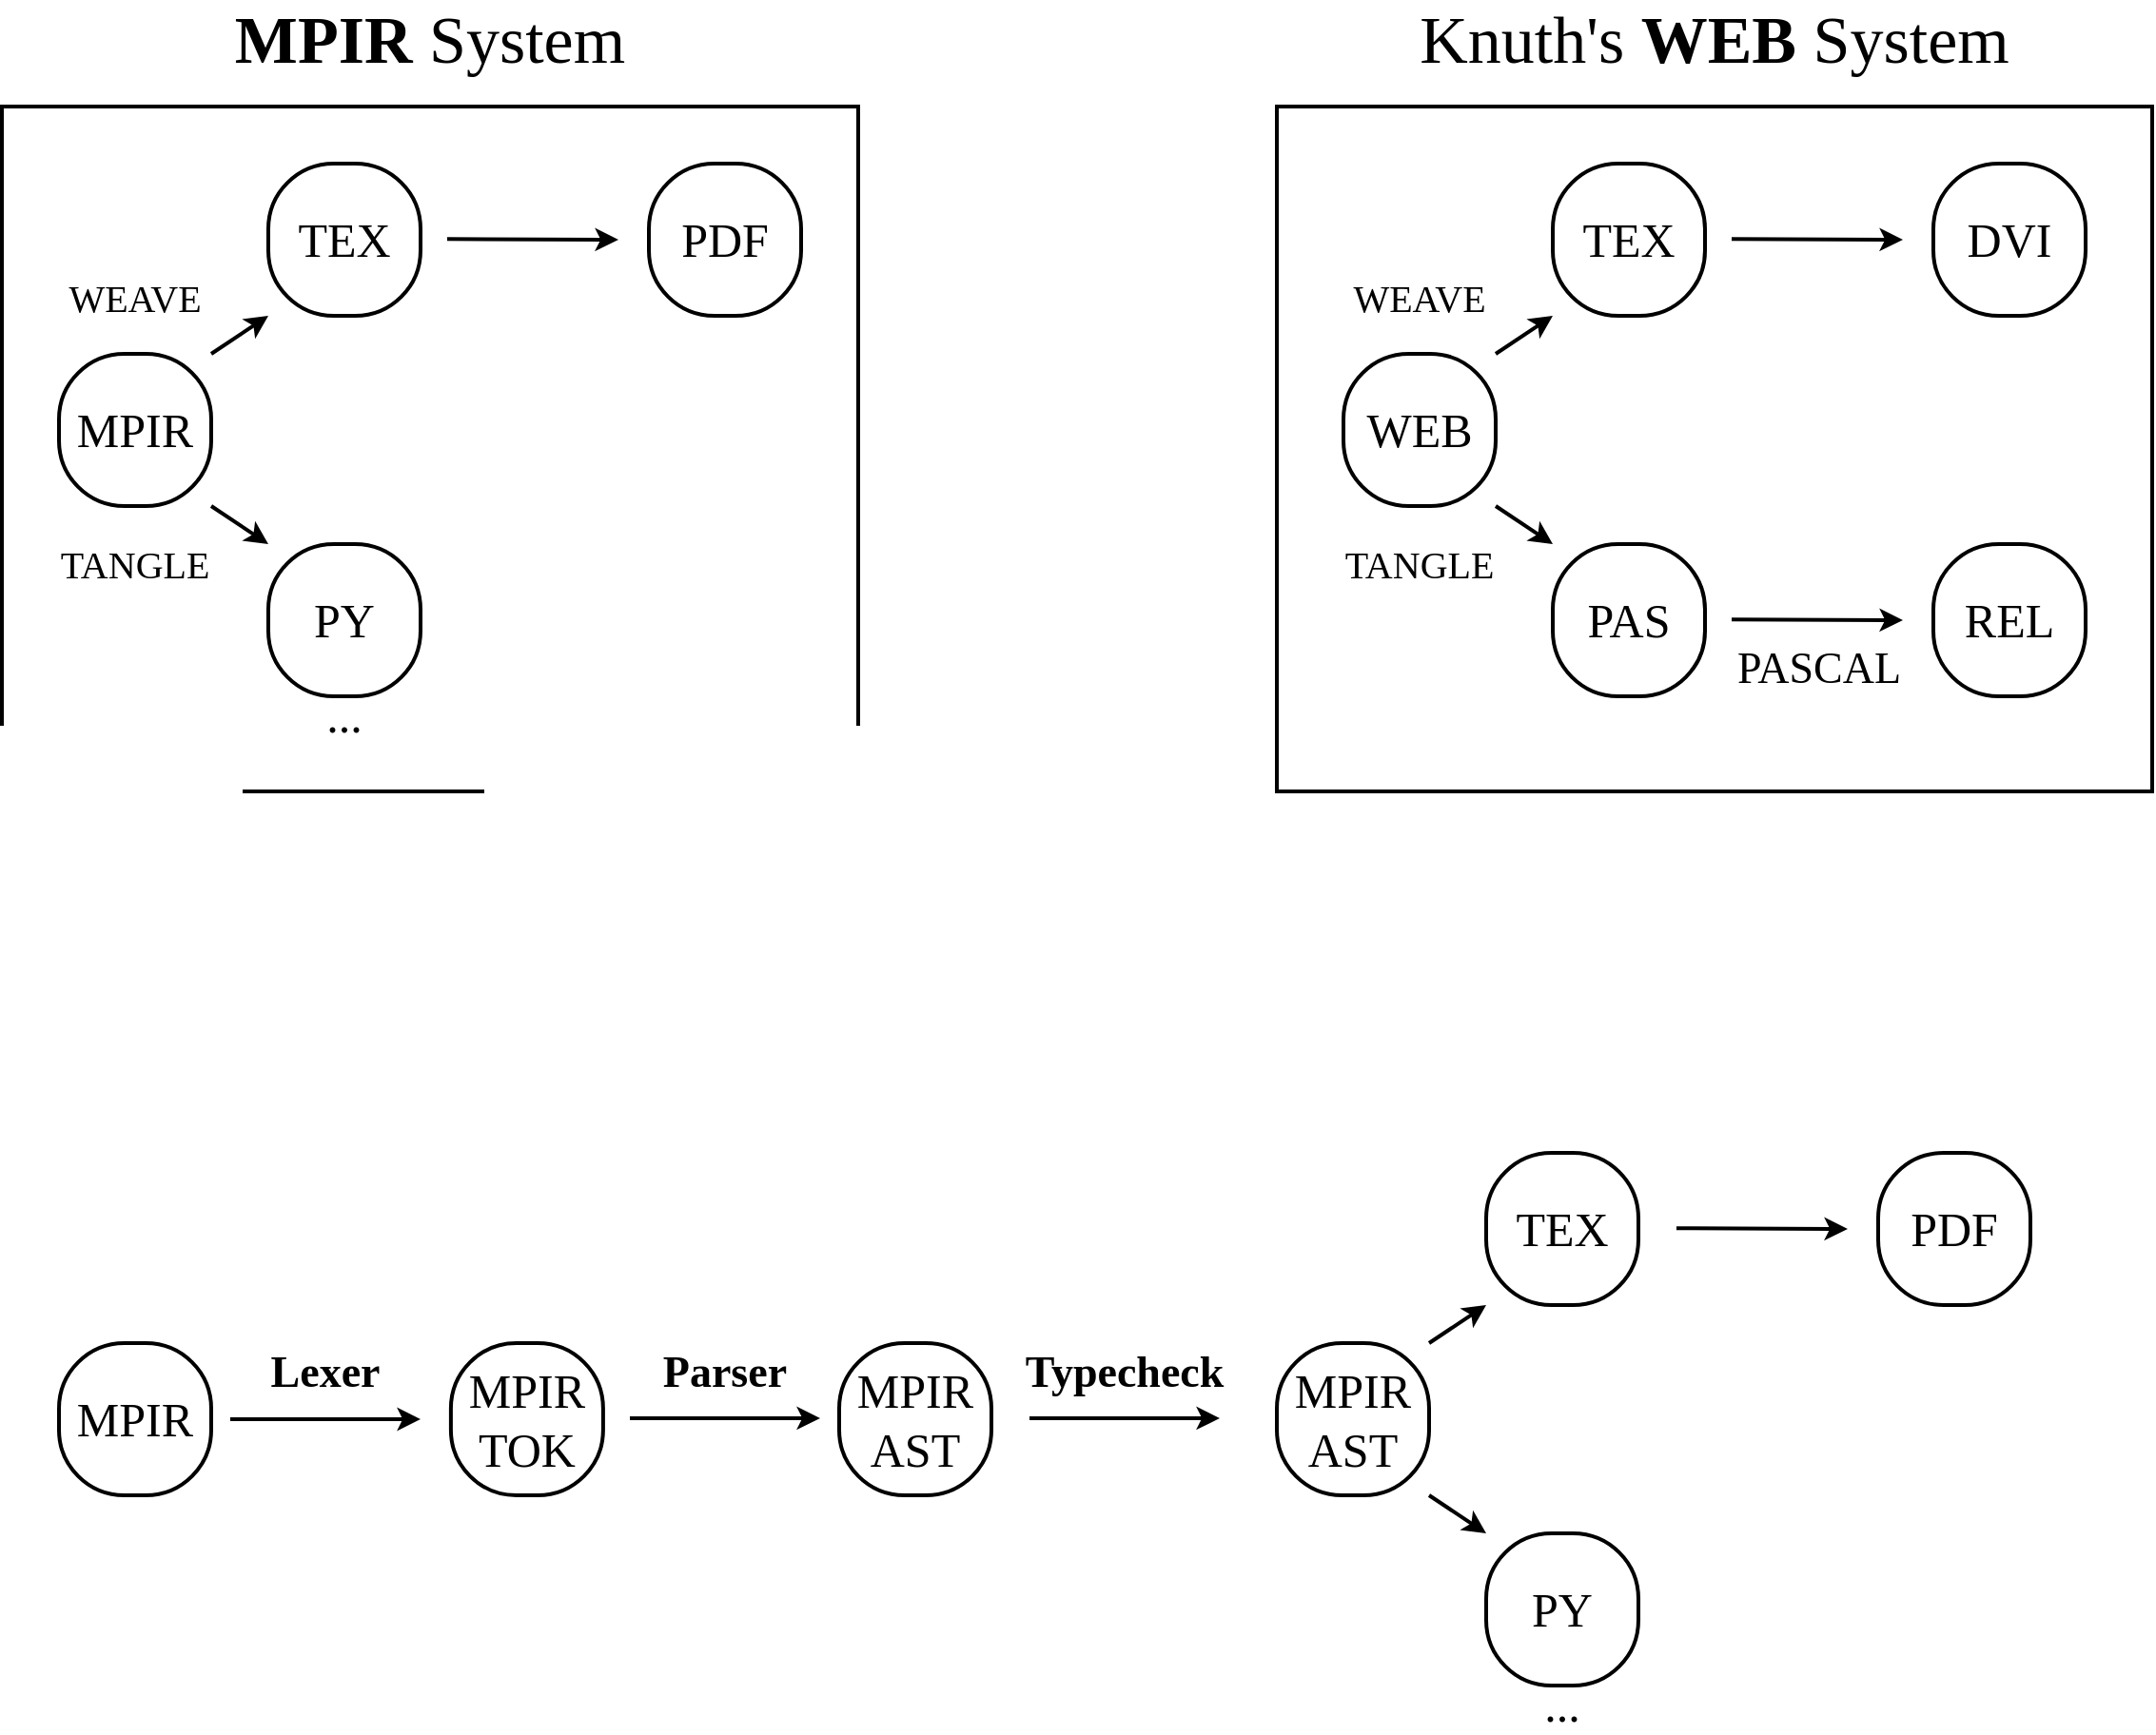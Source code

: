 <mxfile version="20.3.0" type="device"><diagram id="OL9gNWEDaynX6WzCiAtc" name="Page-1"><mxGraphModel dx="1318" dy="832" grid="1" gridSize="10" guides="1" tooltips="1" connect="1" arrows="1" fold="1" page="1" pageScale="1" pageWidth="827" pageHeight="1169" math="0" shadow="0"><root><mxCell id="0"/><mxCell id="1" parent="0"/><mxCell id="7xXu4-sdQAxt8LPvcEpA-49" value="" style="rounded=0;whiteSpace=wrap;html=1;strokeWidth=2;fontFamily=CMU Typewriter Text;fontSize=55;" vertex="1" parent="1"><mxGeometry x="760" y="150" width="460" height="360" as="geometry"/></mxCell><mxCell id="7xXu4-sdQAxt8LPvcEpA-48" value="" style="rounded=0;whiteSpace=wrap;html=1;strokeWidth=2;fontFamily=CMU Typewriter Text;fontSize=55;" vertex="1" parent="1"><mxGeometry x="90" y="150" width="450" height="360" as="geometry"/></mxCell><mxCell id="7xXu4-sdQAxt8LPvcEpA-7" value="&lt;font style=&quot;font-size: 25px;&quot; face=&quot;CMU Typewriter Text&quot;&gt;&lt;span style=&quot;font-size: 25px;&quot;&gt;MPIR&lt;/span&gt;&lt;/font&gt;" style="rounded=1;whiteSpace=wrap;html=1;arcSize=43;fontSize=25;fontStyle=0;strokeWidth=2;" vertex="1" parent="1"><mxGeometry x="120" y="280" width="80" height="80" as="geometry"/></mxCell><mxCell id="7xXu4-sdQAxt8LPvcEpA-8" value="&lt;font style=&quot;font-size: 25px;&quot; face=&quot;CMU Typewriter Text&quot;&gt;&lt;span style=&quot;font-size: 25px;&quot;&gt;TEX&lt;/span&gt;&lt;/font&gt;" style="rounded=1;whiteSpace=wrap;html=1;arcSize=43;fontSize=25;fontStyle=0;strokeWidth=2;" vertex="1" parent="1"><mxGeometry x="230" y="180" width="80" height="80" as="geometry"/></mxCell><mxCell id="7xXu4-sdQAxt8LPvcEpA-9" value="&lt;font style=&quot;font-size: 25px;&quot; face=&quot;CMU Typewriter Text&quot;&gt;&lt;span style=&quot;font-size: 25px;&quot;&gt;PY&lt;/span&gt;&lt;/font&gt;" style="rounded=1;whiteSpace=wrap;html=1;arcSize=43;fontSize=25;fontStyle=0;strokeWidth=2;" vertex="1" parent="1"><mxGeometry x="230" y="380" width="80" height="80" as="geometry"/></mxCell><mxCell id="7xXu4-sdQAxt8LPvcEpA-10" value="&lt;font style=&quot;font-size: 25px;&quot; face=&quot;CMU Typewriter Text&quot;&gt;&lt;span style=&quot;font-size: 25px;&quot;&gt;PDF&lt;/span&gt;&lt;/font&gt;" style="rounded=1;whiteSpace=wrap;html=1;arcSize=43;fontSize=25;fontStyle=0;strokeWidth=2;" vertex="1" parent="1"><mxGeometry x="430" y="180" width="80" height="80" as="geometry"/></mxCell><mxCell id="7xXu4-sdQAxt8LPvcEpA-12" value="" style="endArrow=classic;html=1;rounded=0;fontFamily=CMU Typewriter Text;fontSize=25;strokeWidth=2;" edge="1" parent="1"><mxGeometry width="50" height="50" relative="1" as="geometry"><mxPoint x="200" y="280" as="sourcePoint"/><mxPoint x="230" y="260" as="targetPoint"/></mxGeometry></mxCell><mxCell id="7xXu4-sdQAxt8LPvcEpA-14" value="" style="endArrow=classic;html=1;rounded=0;fontFamily=CMU Typewriter Text;fontSize=36;strokeWidth=2;" edge="1" parent="1"><mxGeometry width="50" height="50" relative="1" as="geometry"><mxPoint x="200" y="360" as="sourcePoint"/><mxPoint x="230" y="380" as="targetPoint"/></mxGeometry></mxCell><mxCell id="7xXu4-sdQAxt8LPvcEpA-15" value="" style="endArrow=classic;html=1;rounded=0;fontFamily=CMU Typewriter Text;fontSize=25;strokeWidth=2;" edge="1" parent="1"><mxGeometry width="50" height="50" relative="1" as="geometry"><mxPoint x="324" y="219.62" as="sourcePoint"/><mxPoint x="414" y="220" as="targetPoint"/></mxGeometry></mxCell><mxCell id="7xXu4-sdQAxt8LPvcEpA-17" value="" style="shape=image;verticalLabelPosition=bottom;labelBackgroundColor=default;verticalAlign=top;aspect=fixed;imageAspect=0;image=https://upload.wikimedia.org/wikipedia/commons/thumb/9/92/LaTeX_logo.svg/2560px-LaTeX_logo.svg.png;" vertex="1" parent="1"><mxGeometry x="330" y="185" width="71.89" height="30" as="geometry"/></mxCell><mxCell id="7xXu4-sdQAxt8LPvcEpA-18" value="..." style="text;html=1;strokeColor=none;fillColor=none;align=center;verticalAlign=middle;whiteSpace=wrap;rounded=0;fontFamily=CMU Typewriter Text;fontSize=25;" vertex="1" parent="1"><mxGeometry x="230" y="460" width="80" height="20" as="geometry"/></mxCell><mxCell id="7xXu4-sdQAxt8LPvcEpA-19" value="WEAVE" style="text;html=1;strokeColor=none;fillColor=none;align=center;verticalAlign=middle;whiteSpace=wrap;rounded=0;fontFamily=CMU Typewriter Text;fontSize=20;" vertex="1" parent="1"><mxGeometry x="130" y="240" width="60" height="20" as="geometry"/></mxCell><mxCell id="7xXu4-sdQAxt8LPvcEpA-20" value="TANGLE" style="text;html=1;strokeColor=none;fillColor=none;align=center;verticalAlign=middle;whiteSpace=wrap;rounded=0;fontFamily=CMU Typewriter Text;fontSize=20;" vertex="1" parent="1"><mxGeometry x="130" y="380" width="60" height="20" as="geometry"/></mxCell><mxCell id="7xXu4-sdQAxt8LPvcEpA-23" value="&lt;font style=&quot;font-size: 25px;&quot; face=&quot;CMU Typewriter Text&quot;&gt;&lt;span style=&quot;font-size: 25px;&quot;&gt;WEB&lt;/span&gt;&lt;/font&gt;" style="rounded=1;whiteSpace=wrap;html=1;arcSize=43;fontSize=25;fontStyle=0;strokeWidth=2;" vertex="1" parent="1"><mxGeometry x="795" y="280" width="80" height="80" as="geometry"/></mxCell><mxCell id="7xXu4-sdQAxt8LPvcEpA-24" value="&lt;font style=&quot;font-size: 25px;&quot; face=&quot;CMU Typewriter Text&quot;&gt;&lt;span style=&quot;font-size: 25px;&quot;&gt;TEX&lt;/span&gt;&lt;/font&gt;" style="rounded=1;whiteSpace=wrap;html=1;arcSize=43;fontSize=25;fontStyle=0;strokeWidth=2;" vertex="1" parent="1"><mxGeometry x="905" y="180" width="80" height="80" as="geometry"/></mxCell><mxCell id="7xXu4-sdQAxt8LPvcEpA-25" value="&lt;font style=&quot;font-size: 25px;&quot; face=&quot;CMU Typewriter Text&quot;&gt;&lt;span style=&quot;font-size: 25px;&quot;&gt;PAS&lt;/span&gt;&lt;/font&gt;" style="rounded=1;whiteSpace=wrap;html=1;arcSize=43;fontSize=25;fontStyle=0;strokeWidth=2;" vertex="1" parent="1"><mxGeometry x="905" y="380" width="80" height="80" as="geometry"/></mxCell><mxCell id="7xXu4-sdQAxt8LPvcEpA-26" value="&lt;font style=&quot;font-size: 25px;&quot; face=&quot;CMU Typewriter Text&quot;&gt;&lt;span style=&quot;font-size: 25px;&quot;&gt;DVI&lt;/span&gt;&lt;/font&gt;" style="rounded=1;whiteSpace=wrap;html=1;arcSize=43;fontSize=25;fontStyle=0;strokeWidth=2;" vertex="1" parent="1"><mxGeometry x="1105" y="180" width="80" height="80" as="geometry"/></mxCell><mxCell id="7xXu4-sdQAxt8LPvcEpA-27" value="" style="endArrow=classic;html=1;rounded=0;fontFamily=CMU Typewriter Text;fontSize=25;strokeWidth=2;" edge="1" parent="1"><mxGeometry width="50" height="50" relative="1" as="geometry"><mxPoint x="875" y="280" as="sourcePoint"/><mxPoint x="905" y="260" as="targetPoint"/></mxGeometry></mxCell><mxCell id="7xXu4-sdQAxt8LPvcEpA-28" value="" style="endArrow=classic;html=1;rounded=0;fontFamily=CMU Typewriter Text;fontSize=36;strokeWidth=2;" edge="1" parent="1"><mxGeometry width="50" height="50" relative="1" as="geometry"><mxPoint x="875" y="360" as="sourcePoint"/><mxPoint x="905" y="380" as="targetPoint"/></mxGeometry></mxCell><mxCell id="7xXu4-sdQAxt8LPvcEpA-29" value="" style="endArrow=classic;html=1;rounded=0;fontFamily=CMU Typewriter Text;fontSize=25;strokeWidth=2;" edge="1" parent="1"><mxGeometry width="50" height="50" relative="1" as="geometry"><mxPoint x="999" y="219.62" as="sourcePoint"/><mxPoint x="1089" y="220" as="targetPoint"/></mxGeometry></mxCell><mxCell id="7xXu4-sdQAxt8LPvcEpA-32" value="WEAVE" style="text;html=1;strokeColor=none;fillColor=none;align=center;verticalAlign=middle;whiteSpace=wrap;rounded=0;fontFamily=CMU Typewriter Text;fontSize=20;" vertex="1" parent="1"><mxGeometry x="805" y="240" width="60" height="20" as="geometry"/></mxCell><mxCell id="7xXu4-sdQAxt8LPvcEpA-33" value="TANGLE" style="text;html=1;strokeColor=none;fillColor=none;align=center;verticalAlign=middle;whiteSpace=wrap;rounded=0;fontFamily=CMU Typewriter Text;fontSize=20;" vertex="1" parent="1"><mxGeometry x="805" y="380" width="60" height="20" as="geometry"/></mxCell><mxCell id="7xXu4-sdQAxt8LPvcEpA-34" value="" style="shape=image;verticalLabelPosition=bottom;labelBackgroundColor=default;verticalAlign=top;aspect=fixed;imageAspect=0;image=https://upload.wikimedia.org/wikipedia/commons/thumb/6/68/TeX_logo.svg/2560px-TeX_logo.svg.png;" vertex="1" parent="1"><mxGeometry x="1015" y="180" width="52.35" height="30" as="geometry"/></mxCell><mxCell id="7xXu4-sdQAxt8LPvcEpA-35" value="&lt;font style=&quot;font-size: 25px;&quot; face=&quot;CMU Typewriter Text&quot;&gt;&lt;span style=&quot;font-size: 25px;&quot;&gt;REL&lt;/span&gt;&lt;/font&gt;" style="rounded=1;whiteSpace=wrap;html=1;arcSize=43;fontSize=25;fontStyle=0;strokeWidth=2;" vertex="1" parent="1"><mxGeometry x="1105" y="380" width="80" height="80" as="geometry"/></mxCell><mxCell id="7xXu4-sdQAxt8LPvcEpA-36" value="" style="endArrow=classic;html=1;rounded=0;fontFamily=CMU Typewriter Text;fontSize=25;strokeWidth=2;" edge="1" parent="1"><mxGeometry width="50" height="50" relative="1" as="geometry"><mxPoint x="999.0" y="419.62" as="sourcePoint"/><mxPoint x="1089" y="420" as="targetPoint"/></mxGeometry></mxCell><mxCell id="7xXu4-sdQAxt8LPvcEpA-38" value="&lt;font face=&quot;CMU Serif Bold&quot; style=&quot;font-size: 23px;&quot;&gt;PASCAL&lt;/font&gt;" style="text;html=1;strokeColor=none;fillColor=none;align=center;verticalAlign=middle;whiteSpace=wrap;rounded=0;fontFamily=CMU Typewriter Text;fontSize=23;" vertex="1" parent="1"><mxGeometry x="985" y="435" width="120" height="20" as="geometry"/></mxCell><mxCell id="7xXu4-sdQAxt8LPvcEpA-51" value="&lt;b&gt;MPIR &lt;/b&gt;System" style="text;html=1;strokeColor=none;fillColor=none;align=center;verticalAlign=middle;whiteSpace=wrap;rounded=0;strokeWidth=2;fontFamily=CMU Serif;fontSize=35;" vertex="1" parent="1"><mxGeometry x="90" y="100" width="450" height="30" as="geometry"/></mxCell><mxCell id="7xXu4-sdQAxt8LPvcEpA-52" value="Knuth's &lt;b&gt;WEB&lt;/b&gt; System" style="text;html=1;strokeColor=none;fillColor=none;align=center;verticalAlign=middle;whiteSpace=wrap;rounded=0;strokeWidth=2;fontFamily=CMU Serif;fontSize=35;" vertex="1" parent="1"><mxGeometry x="760" y="100" width="460" height="30" as="geometry"/></mxCell><mxCell id="7xXu4-sdQAxt8LPvcEpA-54" value="&lt;font style=&quot;font-size: 25px;&quot; face=&quot;CMU Typewriter Text&quot;&gt;&lt;span style=&quot;font-size: 25px;&quot;&gt;MPIR&lt;/span&gt;&lt;/font&gt;" style="rounded=1;whiteSpace=wrap;html=1;arcSize=43;fontSize=25;fontStyle=0;strokeWidth=2;" vertex="1" parent="1"><mxGeometry x="120" y="800" width="80" height="80" as="geometry"/></mxCell><mxCell id="7xXu4-sdQAxt8LPvcEpA-55" value="&lt;font face=&quot;CMU Typewriter Text&quot;&gt;MPIR&lt;br&gt;TOK&lt;br&gt;&lt;/font&gt;" style="rounded=1;whiteSpace=wrap;html=1;arcSize=43;fontSize=25;fontStyle=0;strokeWidth=2;spacing=0;spacingBottom=0;" vertex="1" parent="1"><mxGeometry x="325.95" y="800" width="80" height="80" as="geometry"/></mxCell><mxCell id="7xXu4-sdQAxt8LPvcEpA-56" value="&lt;font face=&quot;CMU Typewriter Text&quot;&gt;MPIR&lt;br&gt;AST&lt;br&gt;&lt;/font&gt;" style="rounded=1;whiteSpace=wrap;html=1;arcSize=43;fontSize=25;fontStyle=0;strokeWidth=2;" vertex="1" parent="1"><mxGeometry x="530" y="800" width="80" height="80" as="geometry"/></mxCell><mxCell id="7xXu4-sdQAxt8LPvcEpA-57" value="" style="endArrow=classic;html=1;rounded=0;strokeWidth=2;fontFamily=CMU Serif;fontSize=21;" edge="1" parent="1"><mxGeometry width="50" height="50" relative="1" as="geometry"><mxPoint x="210" y="840" as="sourcePoint"/><mxPoint x="310" y="840" as="targetPoint"/></mxGeometry></mxCell><mxCell id="7xXu4-sdQAxt8LPvcEpA-58" value="" style="endArrow=classic;html=1;rounded=0;strokeWidth=2;fontFamily=CMU Serif;fontSize=21;" edge="1" parent="1"><mxGeometry width="50" height="50" relative="1" as="geometry"><mxPoint x="420" y="839.44" as="sourcePoint"/><mxPoint x="520" y="839.44" as="targetPoint"/></mxGeometry></mxCell><mxCell id="7xXu4-sdQAxt8LPvcEpA-59" value="Lexer" style="text;html=1;strokeColor=none;fillColor=none;align=center;verticalAlign=middle;whiteSpace=wrap;rounded=0;strokeWidth=2;fontFamily=CMU Serif;fontSize=23;fontStyle=1" vertex="1" parent="1"><mxGeometry x="210" y="800" width="100" height="30" as="geometry"/></mxCell><mxCell id="7xXu4-sdQAxt8LPvcEpA-60" value="Parser" style="text;html=1;strokeColor=none;fillColor=none;align=center;verticalAlign=middle;whiteSpace=wrap;rounded=0;strokeWidth=2;fontFamily=CMU Serif;fontSize=23;fontStyle=1" vertex="1" parent="1"><mxGeometry x="420" y="800" width="100" height="30" as="geometry"/></mxCell><mxCell id="7xXu4-sdQAxt8LPvcEpA-61" value="" style="endArrow=classic;html=1;rounded=0;strokeWidth=2;fontFamily=CMU Serif;fontSize=21;" edge="1" parent="1"><mxGeometry width="50" height="50" relative="1" as="geometry"><mxPoint x="630" y="839.44" as="sourcePoint"/><mxPoint x="730" y="839.44" as="targetPoint"/></mxGeometry></mxCell><mxCell id="7xXu4-sdQAxt8LPvcEpA-62" value="Typecheck" style="text;html=1;strokeColor=none;fillColor=none;align=center;verticalAlign=middle;whiteSpace=wrap;rounded=0;strokeWidth=2;fontFamily=CMU Serif;fontSize=23;fontStyle=1" vertex="1" parent="1"><mxGeometry x="630" y="800" width="100" height="30" as="geometry"/></mxCell><mxCell id="7xXu4-sdQAxt8LPvcEpA-63" value="&lt;font face=&quot;CMU Typewriter Text&quot;&gt;MPIR&lt;br&gt;AST&lt;br&gt;&lt;/font&gt;" style="rounded=1;whiteSpace=wrap;html=1;arcSize=43;fontSize=25;fontStyle=0;strokeWidth=2;" vertex="1" parent="1"><mxGeometry x="760" y="800" width="80" height="80" as="geometry"/></mxCell><mxCell id="7xXu4-sdQAxt8LPvcEpA-65" value="&lt;font style=&quot;font-size: 25px;&quot; face=&quot;CMU Typewriter Text&quot;&gt;&lt;span style=&quot;font-size: 25px;&quot;&gt;TEX&lt;/span&gt;&lt;/font&gt;" style="rounded=1;whiteSpace=wrap;html=1;arcSize=43;fontSize=25;fontStyle=0;strokeWidth=2;" vertex="1" parent="1"><mxGeometry x="870" y="700" width="80" height="80" as="geometry"/></mxCell><mxCell id="7xXu4-sdQAxt8LPvcEpA-66" value="&lt;font style=&quot;font-size: 25px;&quot; face=&quot;CMU Typewriter Text&quot;&gt;&lt;span style=&quot;font-size: 25px;&quot;&gt;PY&lt;/span&gt;&lt;/font&gt;" style="rounded=1;whiteSpace=wrap;html=1;arcSize=43;fontSize=25;fontStyle=0;strokeWidth=2;" vertex="1" parent="1"><mxGeometry x="870" y="900" width="80" height="80" as="geometry"/></mxCell><mxCell id="7xXu4-sdQAxt8LPvcEpA-67" value="" style="endArrow=classic;html=1;rounded=0;fontFamily=CMU Typewriter Text;fontSize=25;strokeWidth=2;" edge="1" parent="1"><mxGeometry width="50" height="50" relative="1" as="geometry"><mxPoint x="840" y="800" as="sourcePoint"/><mxPoint x="870" y="780" as="targetPoint"/></mxGeometry></mxCell><mxCell id="7xXu4-sdQAxt8LPvcEpA-68" value="" style="endArrow=classic;html=1;rounded=0;fontFamily=CMU Typewriter Text;fontSize=36;strokeWidth=2;" edge="1" parent="1"><mxGeometry width="50" height="50" relative="1" as="geometry"><mxPoint x="840" y="880" as="sourcePoint"/><mxPoint x="870" y="900" as="targetPoint"/></mxGeometry></mxCell><mxCell id="7xXu4-sdQAxt8LPvcEpA-69" value="&lt;font style=&quot;font-size: 25px;&quot; face=&quot;CMU Typewriter Text&quot;&gt;&lt;span style=&quot;font-size: 25px;&quot;&gt;PDF&lt;/span&gt;&lt;/font&gt;" style="rounded=1;whiteSpace=wrap;html=1;arcSize=43;fontSize=25;fontStyle=0;strokeWidth=2;" vertex="1" parent="1"><mxGeometry x="1076" y="700" width="80" height="80" as="geometry"/></mxCell><mxCell id="7xXu4-sdQAxt8LPvcEpA-70" value="" style="endArrow=classic;html=1;rounded=0;fontFamily=CMU Typewriter Text;fontSize=25;strokeWidth=2;" edge="1" parent="1"><mxGeometry width="50" height="50" relative="1" as="geometry"><mxPoint x="970" y="739.62" as="sourcePoint"/><mxPoint x="1060" y="740" as="targetPoint"/></mxGeometry></mxCell><mxCell id="7xXu4-sdQAxt8LPvcEpA-71" value="" style="shape=image;verticalLabelPosition=bottom;labelBackgroundColor=default;verticalAlign=top;aspect=fixed;imageAspect=0;image=https://upload.wikimedia.org/wikipedia/commons/thumb/9/92/LaTeX_logo.svg/2560px-LaTeX_logo.svg.png;" vertex="1" parent="1"><mxGeometry x="976" y="705" width="71.89" height="30" as="geometry"/></mxCell><mxCell id="7xXu4-sdQAxt8LPvcEpA-72" value="..." style="text;html=1;strokeColor=none;fillColor=none;align=center;verticalAlign=middle;whiteSpace=wrap;rounded=0;fontFamily=CMU Typewriter Text;fontSize=25;" vertex="1" parent="1"><mxGeometry x="870" y="980" width="80" height="20" as="geometry"/></mxCell></root></mxGraphModel></diagram></mxfile>